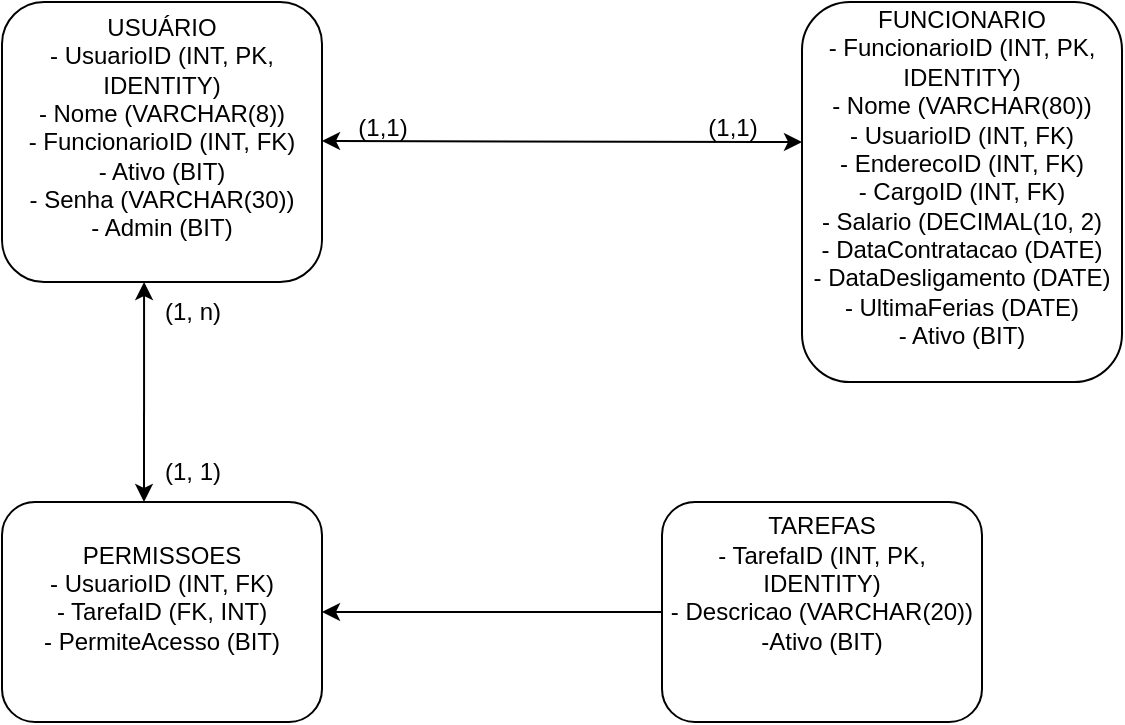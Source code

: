<mxfile version="28.1.0" pages="2">
  <diagram id="9YwWfAKOmdKzT2YJgqhv" name="RelacionamentoBD">
    <mxGraphModel dx="864" dy="462" grid="1" gridSize="10" guides="1" tooltips="1" connect="1" arrows="1" fold="1" page="1" pageScale="1" pageWidth="827" pageHeight="1169" math="0" shadow="0">
      <root>
        <mxCell id="0" />
        <mxCell id="1" parent="0" />
        <mxCell id="9CfR109TOJqTB1w4T-Gp-1" value="USUÁRIO&lt;div&gt;- UsuarioID (INT, PK, IDENTITY)&lt;/div&gt;&lt;div&gt;- Nome (VARCHAR(8))&lt;/div&gt;&lt;div&gt;- FuncionarioID (INT, FK)&lt;/div&gt;&lt;div&gt;- Ativo (BIT)&lt;/div&gt;&lt;div&gt;- Senha (VARCHAR(30))&lt;/div&gt;&lt;div&gt;- Admin (BIT)&lt;/div&gt;&lt;div&gt;&lt;br&gt;&lt;/div&gt;" style="rounded=1;whiteSpace=wrap;html=1;align=center;" vertex="1" parent="1">
          <mxGeometry x="20" y="10" width="160" height="140" as="geometry" />
        </mxCell>
        <mxCell id="9CfR109TOJqTB1w4T-Gp-2" value="FUNCIONARIO&lt;div&gt;- FuncionarioID (INT, PK, IDENTITY)&lt;/div&gt;&lt;div&gt;- Nome (VARCHAR(80))&lt;/div&gt;&lt;div&gt;- UsuarioID (INT, FK)&lt;/div&gt;&lt;div&gt;- EnderecoID (INT, FK)&lt;/div&gt;&lt;div&gt;- CargoID (INT, FK)&lt;/div&gt;&lt;div&gt;- Salario (DECIMAL(10, 2)&lt;/div&gt;&lt;div&gt;- DataContratacao (DATE)&lt;/div&gt;&lt;div&gt;- DataDesligamento (DATE)&lt;/div&gt;&lt;div&gt;- UltimaFerias (DATE)&lt;/div&gt;&lt;div&gt;- Ativo (BIT)&lt;/div&gt;&lt;div&gt;&lt;br&gt;&lt;/div&gt;" style="rounded=1;whiteSpace=wrap;html=1;align=center;" vertex="1" parent="1">
          <mxGeometry x="420" y="10" width="160" height="190" as="geometry" />
        </mxCell>
        <mxCell id="9CfR109TOJqTB1w4T-Gp-5" value="" style="endArrow=classic;startArrow=classic;html=1;rounded=0;" edge="1" parent="1">
          <mxGeometry width="50" height="50" relative="1" as="geometry">
            <mxPoint x="180" y="79.5" as="sourcePoint" />
            <mxPoint x="420" y="80" as="targetPoint" />
          </mxGeometry>
        </mxCell>
        <mxCell id="9CfR109TOJqTB1w4T-Gp-6" value="(1,1)" style="text;html=1;align=center;verticalAlign=middle;resizable=0;points=[];autosize=1;strokeColor=none;fillColor=none;" vertex="1" parent="1">
          <mxGeometry x="185" y="58" width="50" height="30" as="geometry" />
        </mxCell>
        <mxCell id="9CfR109TOJqTB1w4T-Gp-7" value="(1,1)" style="text;html=1;align=center;verticalAlign=middle;resizable=0;points=[];autosize=1;strokeColor=none;fillColor=none;" vertex="1" parent="1">
          <mxGeometry x="360" y="58" width="50" height="30" as="geometry" />
        </mxCell>
        <mxCell id="9CfR109TOJqTB1w4T-Gp-12" value="" style="edgeStyle=none;rounded=0;orthogonalLoop=1;jettySize=auto;html=1;" edge="1" parent="1" source="9CfR109TOJqTB1w4T-Gp-9" target="9CfR109TOJqTB1w4T-Gp-11">
          <mxGeometry relative="1" as="geometry" />
        </mxCell>
        <mxCell id="9CfR109TOJqTB1w4T-Gp-9" value="TAREFAS&lt;div&gt;- TarefaID (INT, PK, IDENTITY)&lt;/div&gt;&lt;div&gt;- Descricao (VARCHAR(20))&lt;/div&gt;&lt;div&gt;-Ativo (BIT)&lt;/div&gt;&lt;div&gt;&lt;br&gt;&lt;/div&gt;&lt;div&gt;&lt;br&gt;&lt;/div&gt;" style="rounded=1;whiteSpace=wrap;html=1;align=center;" vertex="1" parent="1">
          <mxGeometry x="350" y="260" width="160" height="110" as="geometry" />
        </mxCell>
        <mxCell id="9CfR109TOJqTB1w4T-Gp-11" value="PERMISSOES&lt;div&gt;- UsuarioID (INT, FK)&lt;/div&gt;&lt;div&gt;- TarefaID (FK, INT)&lt;/div&gt;&lt;div&gt;- PermiteAcesso (BIT)&lt;/div&gt;&lt;div&gt;&lt;br&gt;&lt;/div&gt;" style="rounded=1;whiteSpace=wrap;html=1;align=center;" vertex="1" parent="1">
          <mxGeometry x="20" y="260" width="160" height="110" as="geometry" />
        </mxCell>
        <mxCell id="9CfR109TOJqTB1w4T-Gp-13" value="" style="endArrow=classic;startArrow=classic;html=1;rounded=0;exitX=0.444;exitY=1;exitDx=0;exitDy=0;exitPerimeter=0;" edge="1" parent="1" source="9CfR109TOJqTB1w4T-Gp-1">
          <mxGeometry width="50" height="50" relative="1" as="geometry">
            <mxPoint x="91" y="160" as="sourcePoint" />
            <mxPoint x="91" y="260" as="targetPoint" />
          </mxGeometry>
        </mxCell>
        <mxCell id="9CfR109TOJqTB1w4T-Gp-15" value="(1, n)" style="text;html=1;align=center;verticalAlign=middle;resizable=0;points=[];autosize=1;strokeColor=none;fillColor=none;" vertex="1" parent="1">
          <mxGeometry x="90" y="150" width="50" height="30" as="geometry" />
        </mxCell>
        <mxCell id="9CfR109TOJqTB1w4T-Gp-16" value="(1, 1)" style="text;html=1;align=center;verticalAlign=middle;resizable=0;points=[];autosize=1;strokeColor=none;fillColor=none;" vertex="1" parent="1">
          <mxGeometry x="90" y="230" width="50" height="30" as="geometry" />
        </mxCell>
      </root>
    </mxGraphModel>
  </diagram>
  <diagram name="Cadastros" id="THtiqV0UTr_5pstfo3A-">
    <mxGraphModel dx="864" dy="462" grid="1" gridSize="10" guides="1" tooltips="1" connect="1" arrows="1" fold="1" page="1" pageScale="1" pageWidth="827" pageHeight="1169" math="0" shadow="0">
      <root>
        <mxCell id="0" />
        <mxCell id="1" parent="0" />
        <mxCell id="AqxtmFDwdLZ-Pu-R4a6H-60" value="User" style="shape=umlActor;verticalLabelPosition=bottom;verticalAlign=top;html=1;outlineConnect=0;" vertex="1" parent="1">
          <mxGeometry x="30" y="32.5" width="30" height="60" as="geometry" />
        </mxCell>
        <mxCell id="AqxtmFDwdLZ-Pu-R4a6H-61" value="" style="edgeStyle=orthogonalEdgeStyle;rounded=0;orthogonalLoop=1;jettySize=auto;html=1;" edge="1" parent="1" source="AqxtmFDwdLZ-Pu-R4a6H-60" target="AqxtmFDwdLZ-Pu-R4a6H-64">
          <mxGeometry relative="1" as="geometry" />
        </mxCell>
        <mxCell id="AqxtmFDwdLZ-Pu-R4a6H-62" value="CadastrarUsuario" style="edgeLabel;html=1;align=center;verticalAlign=middle;resizable=0;points=[];" vertex="1" connectable="0" parent="AqxtmFDwdLZ-Pu-R4a6H-61">
          <mxGeometry x="-0.088" y="1" relative="1" as="geometry">
            <mxPoint as="offset" />
          </mxGeometry>
        </mxCell>
        <mxCell id="AqxtmFDwdLZ-Pu-R4a6H-63" value="InformacoesUsuario()&lt;div&gt;ValidarInformacoesUsuario()&lt;/div&gt;&lt;div&gt;PermissoesUsuario()&lt;/div&gt;&lt;div&gt;PersistirCadastroUsuario()&lt;/div&gt;" style="whiteSpace=wrap;html=1;verticalAlign=top;" vertex="1" parent="1">
          <mxGeometry x="320" y="192.5" width="170" height="70" as="geometry" />
        </mxCell>
        <mxCell id="AqxtmFDwdLZ-Pu-R4a6H-64" value="&lt;div style=&quot;line-height: 80%;&quot;&gt;VerificarPermissao&lt;/div&gt;&lt;div style=&quot;line-height: 80%;&quot;&gt;ParaCadastrar()&lt;/div&gt;" style="rhombus;html=1;verticalAlign=middle;horizontal=1;fontStyle=0;whiteSpace=wrap;flipH=1;flipV=1;perimeterSpacing=3;align=center;" vertex="1" parent="1">
          <mxGeometry x="210" y="10" width="130" height="105" as="geometry" />
        </mxCell>
        <mxCell id="AqxtmFDwdLZ-Pu-R4a6H-65" value="" style="endArrow=classic;html=1;rounded=0;" edge="1" parent="1" source="AqxtmFDwdLZ-Pu-R4a6H-64">
          <mxGeometry width="50" height="50" relative="1" as="geometry">
            <mxPoint x="300" y="182.5" as="sourcePoint" />
            <mxPoint x="190" y="192.5" as="targetPoint" />
          </mxGeometry>
        </mxCell>
        <mxCell id="AqxtmFDwdLZ-Pu-R4a6H-66" value="" style="endArrow=classic;html=1;rounded=0;" edge="1" parent="1" source="AqxtmFDwdLZ-Pu-R4a6H-64">
          <mxGeometry width="50" height="50" relative="1" as="geometry">
            <mxPoint x="371" y="112.5" as="sourcePoint" />
            <mxPoint x="360" y="192.5" as="targetPoint" />
          </mxGeometry>
        </mxCell>
        <mxCell id="AqxtmFDwdLZ-Pu-R4a6H-67" value="Tem permissão" style="edgeLabel;html=1;align=center;verticalAlign=middle;resizable=0;points=[];" vertex="1" connectable="0" parent="AqxtmFDwdLZ-Pu-R4a6H-66">
          <mxGeometry x="-0.242" y="-2" relative="1" as="geometry">
            <mxPoint x="10" y="8" as="offset" />
          </mxGeometry>
        </mxCell>
        <mxCell id="AqxtmFDwdLZ-Pu-R4a6H-68" value="Não possui&lt;div&gt;&amp;nbsp;permissão&lt;/div&gt;" style="edgeLabel;html=1;align=center;verticalAlign=middle;resizable=0;points=[];" vertex="1" connectable="0" parent="1">
          <mxGeometry x="220" y="142.5" as="geometry" />
        </mxCell>
        <mxCell id="AqxtmFDwdLZ-Pu-R4a6H-69" value="Nao permitir cadastro" style="whiteSpace=wrap;html=1;verticalAlign=top;" vertex="1" parent="1">
          <mxGeometry x="80" y="192.5" width="170" height="30" as="geometry" />
        </mxCell>
        <mxCell id="AqxtmFDwdLZ-Pu-R4a6H-70" value="User" style="shape=umlActor;verticalLabelPosition=bottom;verticalAlign=top;html=1;outlineConnect=0;" vertex="1" parent="1">
          <mxGeometry x="30" y="322.5" width="30" height="60" as="geometry" />
        </mxCell>
        <mxCell id="AqxtmFDwdLZ-Pu-R4a6H-71" value="" style="edgeStyle=orthogonalEdgeStyle;rounded=0;orthogonalLoop=1;jettySize=auto;html=1;" edge="1" parent="1" source="AqxtmFDwdLZ-Pu-R4a6H-70" target="AqxtmFDwdLZ-Pu-R4a6H-74">
          <mxGeometry relative="1" as="geometry" />
        </mxCell>
        <mxCell id="AqxtmFDwdLZ-Pu-R4a6H-72" value="CadastrarCliente" style="edgeLabel;html=1;align=center;verticalAlign=middle;resizable=0;points=[];" vertex="1" connectable="0" parent="AqxtmFDwdLZ-Pu-R4a6H-71">
          <mxGeometry x="-0.088" y="1" relative="1" as="geometry">
            <mxPoint as="offset" />
          </mxGeometry>
        </mxCell>
        <mxCell id="AqxtmFDwdLZ-Pu-R4a6H-73" value="InformacoesCliente()&lt;div&gt;ValidarInformacoesCliente()&lt;/div&gt;&lt;div&gt;PersistirCadastroCliente()&lt;/div&gt;" style="whiteSpace=wrap;html=1;verticalAlign=top;" vertex="1" parent="1">
          <mxGeometry x="320" y="482.5" width="170" height="57.5" as="geometry" />
        </mxCell>
        <mxCell id="AqxtmFDwdLZ-Pu-R4a6H-74" value="&lt;div style=&quot;line-height: 80%;&quot;&gt;VerificarPermissao&lt;/div&gt;&lt;div style=&quot;line-height: 80%;&quot;&gt;ParaCadastrar()&lt;/div&gt;" style="rhombus;html=1;verticalAlign=middle;horizontal=1;fontStyle=0;whiteSpace=wrap;flipH=1;flipV=1;perimeterSpacing=3;align=center;" vertex="1" parent="1">
          <mxGeometry x="210" y="300" width="130" height="105" as="geometry" />
        </mxCell>
        <mxCell id="AqxtmFDwdLZ-Pu-R4a6H-75" value="" style="endArrow=classic;html=1;rounded=0;" edge="1" parent="1" source="AqxtmFDwdLZ-Pu-R4a6H-74">
          <mxGeometry width="50" height="50" relative="1" as="geometry">
            <mxPoint x="300" y="472.5" as="sourcePoint" />
            <mxPoint x="190" y="482.5" as="targetPoint" />
          </mxGeometry>
        </mxCell>
        <mxCell id="AqxtmFDwdLZ-Pu-R4a6H-76" value="" style="endArrow=classic;html=1;rounded=0;" edge="1" parent="1" source="AqxtmFDwdLZ-Pu-R4a6H-74">
          <mxGeometry width="50" height="50" relative="1" as="geometry">
            <mxPoint x="371" y="402.5" as="sourcePoint" />
            <mxPoint x="360" y="482.5" as="targetPoint" />
          </mxGeometry>
        </mxCell>
        <mxCell id="AqxtmFDwdLZ-Pu-R4a6H-77" value="Tem permissão" style="edgeLabel;html=1;align=center;verticalAlign=middle;resizable=0;points=[];" vertex="1" connectable="0" parent="AqxtmFDwdLZ-Pu-R4a6H-76">
          <mxGeometry x="-0.242" y="-2" relative="1" as="geometry">
            <mxPoint x="10" y="8" as="offset" />
          </mxGeometry>
        </mxCell>
        <mxCell id="AqxtmFDwdLZ-Pu-R4a6H-78" value="Não possui&lt;div&gt;&amp;nbsp;permissão&lt;/div&gt;" style="edgeLabel;html=1;align=center;verticalAlign=middle;resizable=0;points=[];" vertex="1" connectable="0" parent="1">
          <mxGeometry x="220" y="432.5" as="geometry" />
        </mxCell>
        <mxCell id="AqxtmFDwdLZ-Pu-R4a6H-79" value="Nao permitir cadastro" style="whiteSpace=wrap;html=1;verticalAlign=top;" vertex="1" parent="1">
          <mxGeometry x="80" y="482.5" width="170" height="30" as="geometry" />
        </mxCell>
        <mxCell id="AqxtmFDwdLZ-Pu-R4a6H-80" value="User" style="shape=umlActor;verticalLabelPosition=bottom;verticalAlign=top;html=1;outlineConnect=0;" vertex="1" parent="1">
          <mxGeometry x="30" y="632.5" width="30" height="60" as="geometry" />
        </mxCell>
        <mxCell id="AqxtmFDwdLZ-Pu-R4a6H-81" value="" style="edgeStyle=orthogonalEdgeStyle;rounded=0;orthogonalLoop=1;jettySize=auto;html=1;" edge="1" parent="1" source="AqxtmFDwdLZ-Pu-R4a6H-80" target="AqxtmFDwdLZ-Pu-R4a6H-84">
          <mxGeometry relative="1" as="geometry" />
        </mxCell>
        <mxCell id="AqxtmFDwdLZ-Pu-R4a6H-82" value="CadastrarTipoProduto" style="edgeLabel;html=1;align=center;verticalAlign=middle;resizable=0;points=[];" vertex="1" connectable="0" parent="AqxtmFDwdLZ-Pu-R4a6H-81">
          <mxGeometry x="-0.088" y="1" relative="1" as="geometry">
            <mxPoint as="offset" />
          </mxGeometry>
        </mxCell>
        <mxCell id="AqxtmFDwdLZ-Pu-R4a6H-83" value="InformacoesProduto()&lt;div&gt;ValidarInformacoesProduto()&lt;/div&gt;&lt;div&gt;PersistirCadastroProduto()&lt;/div&gt;" style="whiteSpace=wrap;html=1;verticalAlign=top;" vertex="1" parent="1">
          <mxGeometry x="320" y="792.5" width="170" height="57.5" as="geometry" />
        </mxCell>
        <mxCell id="AqxtmFDwdLZ-Pu-R4a6H-84" value="&lt;div style=&quot;line-height: 80%;&quot;&gt;VerificarPermissao&lt;/div&gt;&lt;div style=&quot;line-height: 80%;&quot;&gt;ParaCadastrar()&lt;/div&gt;" style="rhombus;html=1;verticalAlign=middle;horizontal=1;fontStyle=0;whiteSpace=wrap;flipH=1;flipV=1;perimeterSpacing=3;align=center;" vertex="1" parent="1">
          <mxGeometry x="210" y="610" width="130" height="105" as="geometry" />
        </mxCell>
        <mxCell id="AqxtmFDwdLZ-Pu-R4a6H-85" value="" style="endArrow=classic;html=1;rounded=0;" edge="1" parent="1" source="AqxtmFDwdLZ-Pu-R4a6H-84">
          <mxGeometry width="50" height="50" relative="1" as="geometry">
            <mxPoint x="300" y="782.5" as="sourcePoint" />
            <mxPoint x="190" y="792.5" as="targetPoint" />
          </mxGeometry>
        </mxCell>
        <mxCell id="AqxtmFDwdLZ-Pu-R4a6H-86" value="" style="endArrow=classic;html=1;rounded=0;" edge="1" parent="1" source="AqxtmFDwdLZ-Pu-R4a6H-84">
          <mxGeometry width="50" height="50" relative="1" as="geometry">
            <mxPoint x="371" y="712.5" as="sourcePoint" />
            <mxPoint x="360" y="792.5" as="targetPoint" />
          </mxGeometry>
        </mxCell>
        <mxCell id="AqxtmFDwdLZ-Pu-R4a6H-87" value="Tem permissão" style="edgeLabel;html=1;align=center;verticalAlign=middle;resizable=0;points=[];" vertex="1" connectable="0" parent="AqxtmFDwdLZ-Pu-R4a6H-86">
          <mxGeometry x="-0.242" y="-2" relative="1" as="geometry">
            <mxPoint x="10" y="8" as="offset" />
          </mxGeometry>
        </mxCell>
        <mxCell id="AqxtmFDwdLZ-Pu-R4a6H-88" value="Não possui&lt;div&gt;&amp;nbsp;permissão&lt;/div&gt;" style="edgeLabel;html=1;align=center;verticalAlign=middle;resizable=0;points=[];" vertex="1" connectable="0" parent="1">
          <mxGeometry x="220" y="742.5" as="geometry" />
        </mxCell>
        <mxCell id="AqxtmFDwdLZ-Pu-R4a6H-89" value="Nao permitir cadastro" style="whiteSpace=wrap;html=1;verticalAlign=top;" vertex="1" parent="1">
          <mxGeometry x="80" y="792.5" width="170" height="30" as="geometry" />
        </mxCell>
      </root>
    </mxGraphModel>
  </diagram>
</mxfile>

